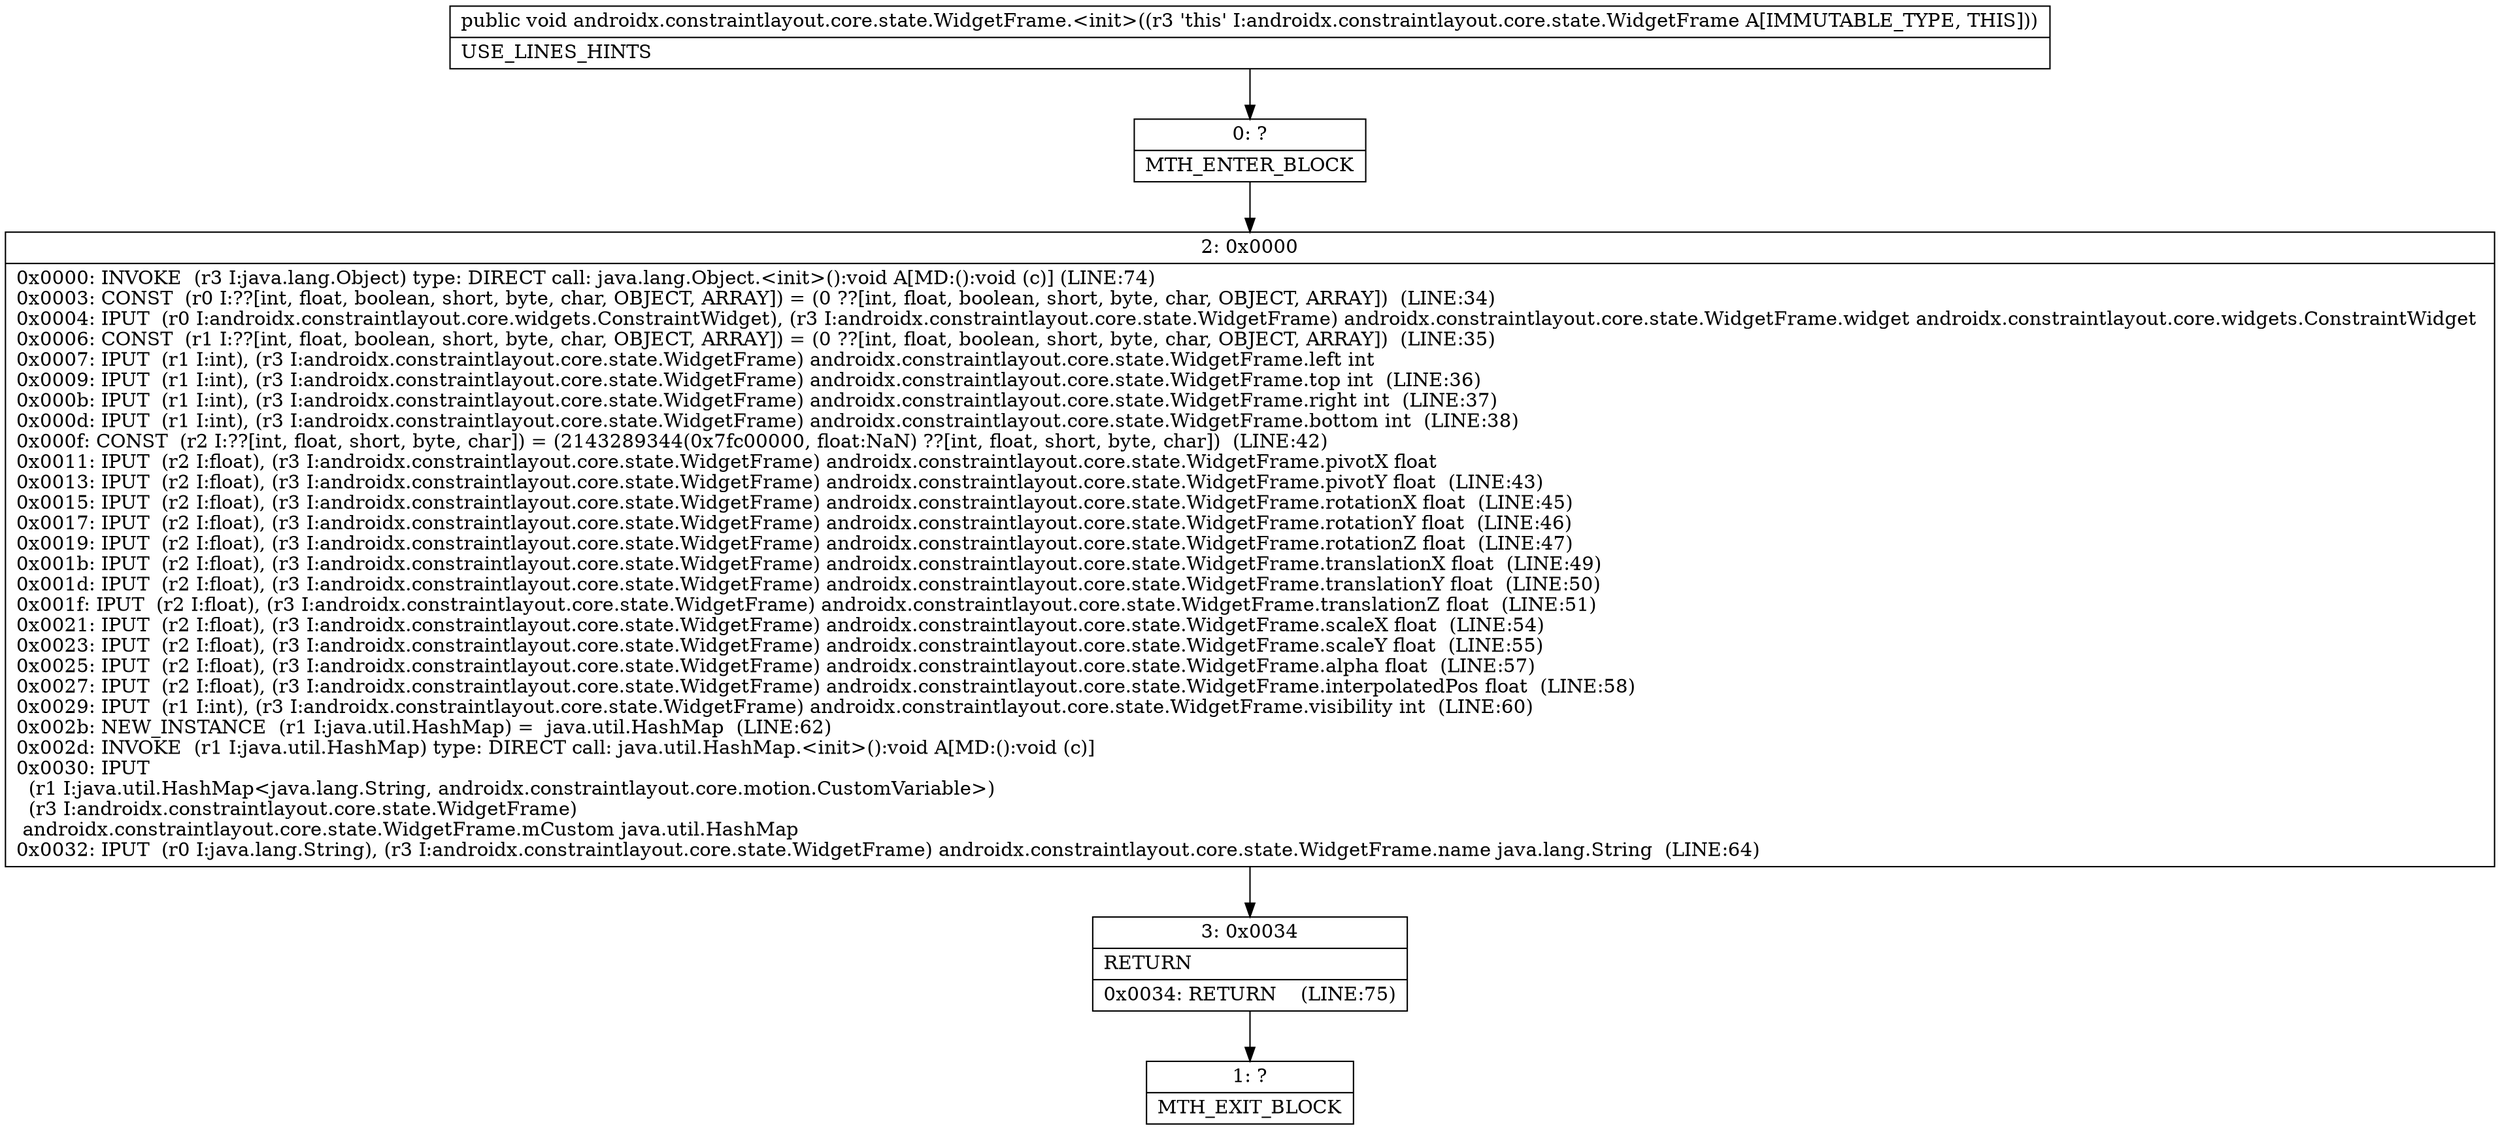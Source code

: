 digraph "CFG forandroidx.constraintlayout.core.state.WidgetFrame.\<init\>()V" {
Node_0 [shape=record,label="{0\:\ ?|MTH_ENTER_BLOCK\l}"];
Node_2 [shape=record,label="{2\:\ 0x0000|0x0000: INVOKE  (r3 I:java.lang.Object) type: DIRECT call: java.lang.Object.\<init\>():void A[MD:():void (c)] (LINE:74)\l0x0003: CONST  (r0 I:??[int, float, boolean, short, byte, char, OBJECT, ARRAY]) = (0 ??[int, float, boolean, short, byte, char, OBJECT, ARRAY])  (LINE:34)\l0x0004: IPUT  (r0 I:androidx.constraintlayout.core.widgets.ConstraintWidget), (r3 I:androidx.constraintlayout.core.state.WidgetFrame) androidx.constraintlayout.core.state.WidgetFrame.widget androidx.constraintlayout.core.widgets.ConstraintWidget \l0x0006: CONST  (r1 I:??[int, float, boolean, short, byte, char, OBJECT, ARRAY]) = (0 ??[int, float, boolean, short, byte, char, OBJECT, ARRAY])  (LINE:35)\l0x0007: IPUT  (r1 I:int), (r3 I:androidx.constraintlayout.core.state.WidgetFrame) androidx.constraintlayout.core.state.WidgetFrame.left int \l0x0009: IPUT  (r1 I:int), (r3 I:androidx.constraintlayout.core.state.WidgetFrame) androidx.constraintlayout.core.state.WidgetFrame.top int  (LINE:36)\l0x000b: IPUT  (r1 I:int), (r3 I:androidx.constraintlayout.core.state.WidgetFrame) androidx.constraintlayout.core.state.WidgetFrame.right int  (LINE:37)\l0x000d: IPUT  (r1 I:int), (r3 I:androidx.constraintlayout.core.state.WidgetFrame) androidx.constraintlayout.core.state.WidgetFrame.bottom int  (LINE:38)\l0x000f: CONST  (r2 I:??[int, float, short, byte, char]) = (2143289344(0x7fc00000, float:NaN) ??[int, float, short, byte, char])  (LINE:42)\l0x0011: IPUT  (r2 I:float), (r3 I:androidx.constraintlayout.core.state.WidgetFrame) androidx.constraintlayout.core.state.WidgetFrame.pivotX float \l0x0013: IPUT  (r2 I:float), (r3 I:androidx.constraintlayout.core.state.WidgetFrame) androidx.constraintlayout.core.state.WidgetFrame.pivotY float  (LINE:43)\l0x0015: IPUT  (r2 I:float), (r3 I:androidx.constraintlayout.core.state.WidgetFrame) androidx.constraintlayout.core.state.WidgetFrame.rotationX float  (LINE:45)\l0x0017: IPUT  (r2 I:float), (r3 I:androidx.constraintlayout.core.state.WidgetFrame) androidx.constraintlayout.core.state.WidgetFrame.rotationY float  (LINE:46)\l0x0019: IPUT  (r2 I:float), (r3 I:androidx.constraintlayout.core.state.WidgetFrame) androidx.constraintlayout.core.state.WidgetFrame.rotationZ float  (LINE:47)\l0x001b: IPUT  (r2 I:float), (r3 I:androidx.constraintlayout.core.state.WidgetFrame) androidx.constraintlayout.core.state.WidgetFrame.translationX float  (LINE:49)\l0x001d: IPUT  (r2 I:float), (r3 I:androidx.constraintlayout.core.state.WidgetFrame) androidx.constraintlayout.core.state.WidgetFrame.translationY float  (LINE:50)\l0x001f: IPUT  (r2 I:float), (r3 I:androidx.constraintlayout.core.state.WidgetFrame) androidx.constraintlayout.core.state.WidgetFrame.translationZ float  (LINE:51)\l0x0021: IPUT  (r2 I:float), (r3 I:androidx.constraintlayout.core.state.WidgetFrame) androidx.constraintlayout.core.state.WidgetFrame.scaleX float  (LINE:54)\l0x0023: IPUT  (r2 I:float), (r3 I:androidx.constraintlayout.core.state.WidgetFrame) androidx.constraintlayout.core.state.WidgetFrame.scaleY float  (LINE:55)\l0x0025: IPUT  (r2 I:float), (r3 I:androidx.constraintlayout.core.state.WidgetFrame) androidx.constraintlayout.core.state.WidgetFrame.alpha float  (LINE:57)\l0x0027: IPUT  (r2 I:float), (r3 I:androidx.constraintlayout.core.state.WidgetFrame) androidx.constraintlayout.core.state.WidgetFrame.interpolatedPos float  (LINE:58)\l0x0029: IPUT  (r1 I:int), (r3 I:androidx.constraintlayout.core.state.WidgetFrame) androidx.constraintlayout.core.state.WidgetFrame.visibility int  (LINE:60)\l0x002b: NEW_INSTANCE  (r1 I:java.util.HashMap) =  java.util.HashMap  (LINE:62)\l0x002d: INVOKE  (r1 I:java.util.HashMap) type: DIRECT call: java.util.HashMap.\<init\>():void A[MD:():void (c)]\l0x0030: IPUT  \l  (r1 I:java.util.HashMap\<java.lang.String, androidx.constraintlayout.core.motion.CustomVariable\>)\l  (r3 I:androidx.constraintlayout.core.state.WidgetFrame)\l androidx.constraintlayout.core.state.WidgetFrame.mCustom java.util.HashMap \l0x0032: IPUT  (r0 I:java.lang.String), (r3 I:androidx.constraintlayout.core.state.WidgetFrame) androidx.constraintlayout.core.state.WidgetFrame.name java.lang.String  (LINE:64)\l}"];
Node_3 [shape=record,label="{3\:\ 0x0034|RETURN\l|0x0034: RETURN    (LINE:75)\l}"];
Node_1 [shape=record,label="{1\:\ ?|MTH_EXIT_BLOCK\l}"];
MethodNode[shape=record,label="{public void androidx.constraintlayout.core.state.WidgetFrame.\<init\>((r3 'this' I:androidx.constraintlayout.core.state.WidgetFrame A[IMMUTABLE_TYPE, THIS]))  | USE_LINES_HINTS\l}"];
MethodNode -> Node_0;Node_0 -> Node_2;
Node_2 -> Node_3;
Node_3 -> Node_1;
}

